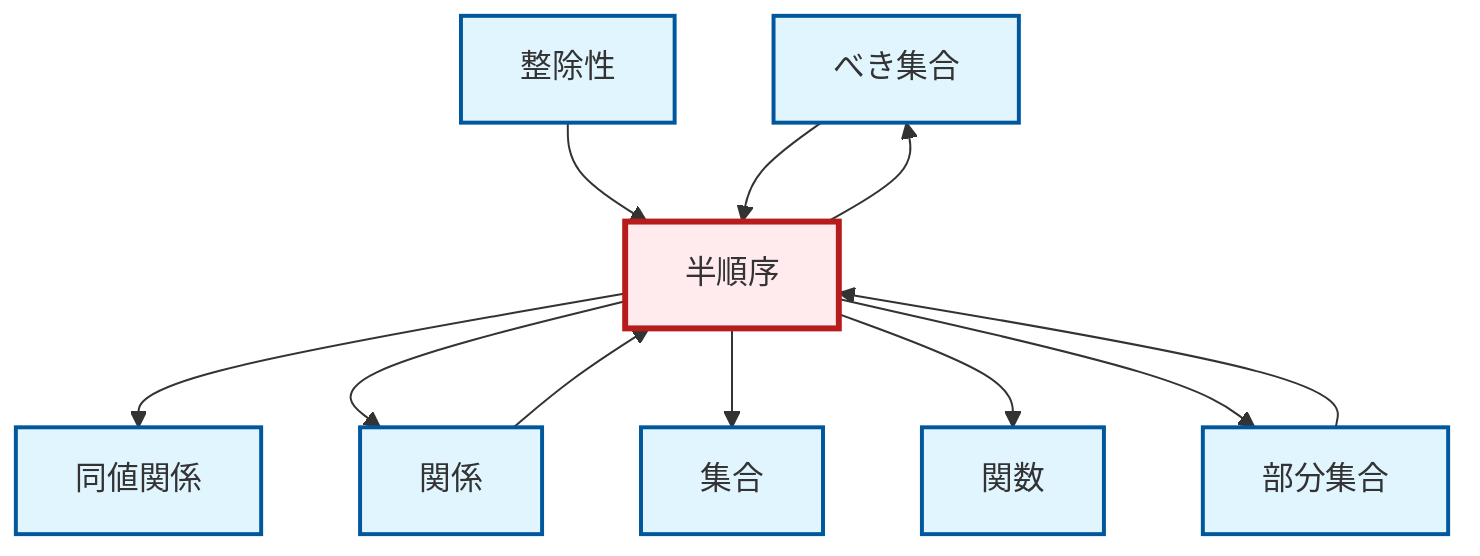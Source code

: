 graph TD
    classDef definition fill:#e1f5fe,stroke:#01579b,stroke-width:2px
    classDef theorem fill:#f3e5f5,stroke:#4a148c,stroke-width:2px
    classDef axiom fill:#fff3e0,stroke:#e65100,stroke-width:2px
    classDef example fill:#e8f5e9,stroke:#1b5e20,stroke-width:2px
    classDef current fill:#ffebee,stroke:#b71c1c,stroke-width:3px
    def-power-set["べき集合"]:::definition
    def-subset["部分集合"]:::definition
    def-relation["関係"]:::definition
    def-set["集合"]:::definition
    def-function["関数"]:::definition
    def-equivalence-relation["同値関係"]:::definition
    def-partial-order["半順序"]:::definition
    def-divisibility["整除性"]:::definition
    def-divisibility --> def-partial-order
    def-partial-order --> def-equivalence-relation
    def-partial-order --> def-power-set
    def-partial-order --> def-relation
    def-partial-order --> def-set
    def-relation --> def-partial-order
    def-partial-order --> def-function
    def-subset --> def-partial-order
    def-power-set --> def-partial-order
    def-partial-order --> def-subset
    class def-partial-order current